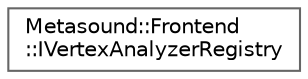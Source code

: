 digraph "Graphical Class Hierarchy"
{
 // INTERACTIVE_SVG=YES
 // LATEX_PDF_SIZE
  bgcolor="transparent";
  edge [fontname=Helvetica,fontsize=10,labelfontname=Helvetica,labelfontsize=10];
  node [fontname=Helvetica,fontsize=10,shape=box,height=0.2,width=0.4];
  rankdir="LR";
  Node0 [id="Node000000",label="Metasound::Frontend\l::IVertexAnalyzerRegistry",height=0.2,width=0.4,color="grey40", fillcolor="white", style="filled",URL="$d1/d5c/classMetasound_1_1Frontend_1_1IVertexAnalyzerRegistry.html",tooltip=" "];
}
